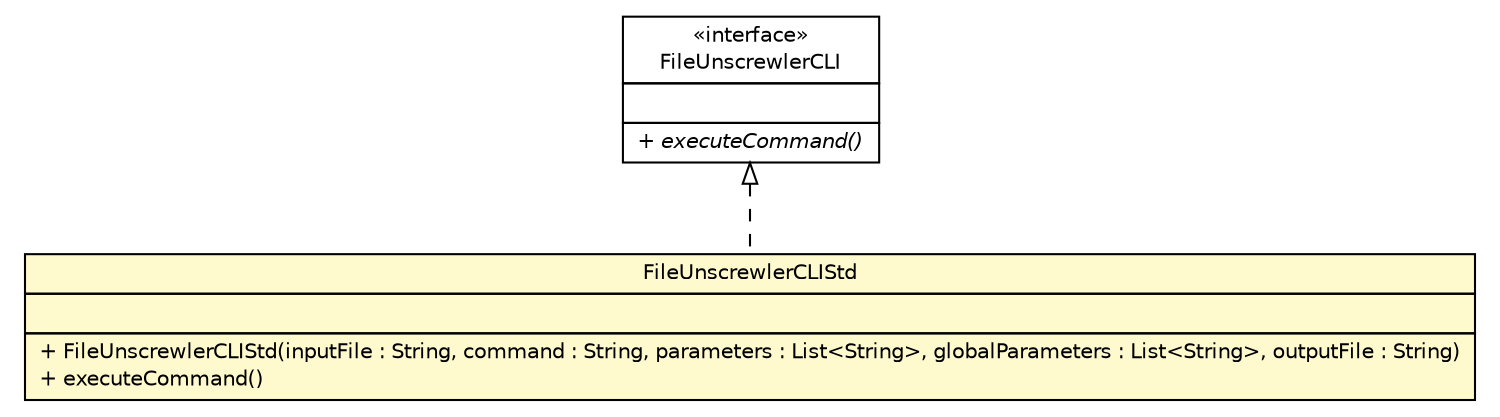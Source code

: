 #!/usr/local/bin/dot
#
# Class diagram 
# Generated by UMLGraph version R5_6-24-gf6e263 (http://www.umlgraph.org/)
#

digraph G {
	edge [fontname="Helvetica",fontsize=10,labelfontname="Helvetica",labelfontsize=10];
	node [fontname="Helvetica",fontsize=10,shape=plaintext];
	nodesep=0.25;
	ranksep=0.5;
	// org.apache.clusterbr.proc.contract.FileUnscrewlerCLI
	c208 [label=<<table title="org.apache.clusterbr.proc.contract.FileUnscrewlerCLI" border="0" cellborder="1" cellspacing="0" cellpadding="2" port="p" href="./contract/FileUnscrewlerCLI.html">
		<tr><td><table border="0" cellspacing="0" cellpadding="1">
<tr><td align="center" balign="center"> &#171;interface&#187; </td></tr>
<tr><td align="center" balign="center"> FileUnscrewlerCLI </td></tr>
		</table></td></tr>
		<tr><td><table border="0" cellspacing="0" cellpadding="1">
<tr><td align="left" balign="left">  </td></tr>
		</table></td></tr>
		<tr><td><table border="0" cellspacing="0" cellpadding="1">
<tr><td align="left" balign="left"><font face="Helvetica-Oblique" point-size="10.0"> + executeCommand() </font></td></tr>
		</table></td></tr>
		</table>>, URL="./contract/FileUnscrewlerCLI.html", fontname="Helvetica", fontcolor="black", fontsize=10.0];
	// org.apache.clusterbr.proc.FileUnscrewlerCLIStd
	c214 [label=<<table title="org.apache.clusterbr.proc.FileUnscrewlerCLIStd" border="0" cellborder="1" cellspacing="0" cellpadding="2" port="p" bgcolor="lemonChiffon" href="./FileUnscrewlerCLIStd.html">
		<tr><td><table border="0" cellspacing="0" cellpadding="1">
<tr><td align="center" balign="center"> FileUnscrewlerCLIStd </td></tr>
		</table></td></tr>
		<tr><td><table border="0" cellspacing="0" cellpadding="1">
<tr><td align="left" balign="left">  </td></tr>
		</table></td></tr>
		<tr><td><table border="0" cellspacing="0" cellpadding="1">
<tr><td align="left" balign="left"> + FileUnscrewlerCLIStd(inputFile : String, command : String, parameters : List&lt;String&gt;, globalParameters : List&lt;String&gt;, outputFile : String) </td></tr>
<tr><td align="left" balign="left"> + executeCommand() </td></tr>
		</table></td></tr>
		</table>>, URL="./FileUnscrewlerCLIStd.html", fontname="Helvetica", fontcolor="black", fontsize=10.0];
	//org.apache.clusterbr.proc.FileUnscrewlerCLIStd implements org.apache.clusterbr.proc.contract.FileUnscrewlerCLI
	c208:p -> c214:p [dir=back,arrowtail=empty,style=dashed];
}

